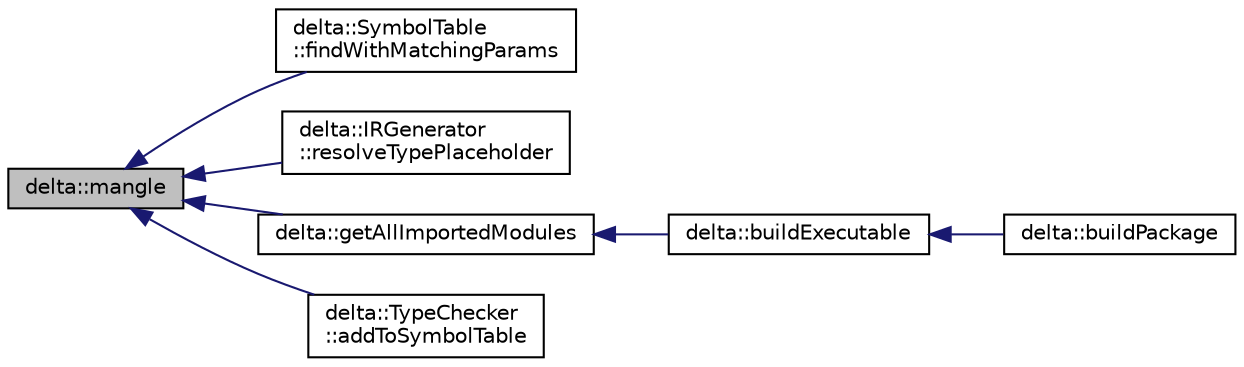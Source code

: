 digraph "delta::mangle"
{
  edge [fontname="Helvetica",fontsize="10",labelfontname="Helvetica",labelfontsize="10"];
  node [fontname="Helvetica",fontsize="10",shape=record];
  rankdir="LR";
  Node54 [label="delta::mangle",height=0.2,width=0.4,color="black", fillcolor="grey75", style="filled", fontcolor="black"];
  Node54 -> Node55 [dir="back",color="midnightblue",fontsize="10",style="solid",fontname="Helvetica"];
  Node55 [label="delta::SymbolTable\l::findWithMatchingParams",height=0.2,width=0.4,color="black", fillcolor="white", style="filled",URL="$classdelta_1_1_symbol_table.html#a16e803ea35215b313fedb72e69c6098f"];
  Node54 -> Node56 [dir="back",color="midnightblue",fontsize="10",style="solid",fontname="Helvetica"];
  Node56 [label="delta::IRGenerator\l::resolveTypePlaceholder",height=0.2,width=0.4,color="black", fillcolor="white", style="filled",URL="$classdelta_1_1_i_r_generator.html#a3dcb9317d090022c47d62a2df03c46f7"];
  Node54 -> Node57 [dir="back",color="midnightblue",fontsize="10",style="solid",fontname="Helvetica"];
  Node57 [label="delta::getAllImportedModules",height=0.2,width=0.4,color="black", fillcolor="white", style="filled",URL="$namespacedelta.html#a949f83e8840a11b90a369f9b2278ba0a"];
  Node57 -> Node58 [dir="back",color="midnightblue",fontsize="10",style="solid",fontname="Helvetica"];
  Node58 [label="delta::buildExecutable",height=0.2,width=0.4,color="black", fillcolor="white", style="filled",URL="$namespacedelta.html#aea63e33d3ee2ff18ad7c1fefd8bbeca2"];
  Node58 -> Node59 [dir="back",color="midnightblue",fontsize="10",style="solid",fontname="Helvetica"];
  Node59 [label="delta::buildPackage",height=0.2,width=0.4,color="black", fillcolor="white", style="filled",URL="$namespacedelta.html#a608f3203f47e224f518306b184b5cf60"];
  Node54 -> Node60 [dir="back",color="midnightblue",fontsize="10",style="solid",fontname="Helvetica"];
  Node60 [label="delta::TypeChecker\l::addToSymbolTable",height=0.2,width=0.4,color="black", fillcolor="white", style="filled",URL="$classdelta_1_1_type_checker.html#a4f06ac7ecc8848e8d702e76354fe5853"];
}
